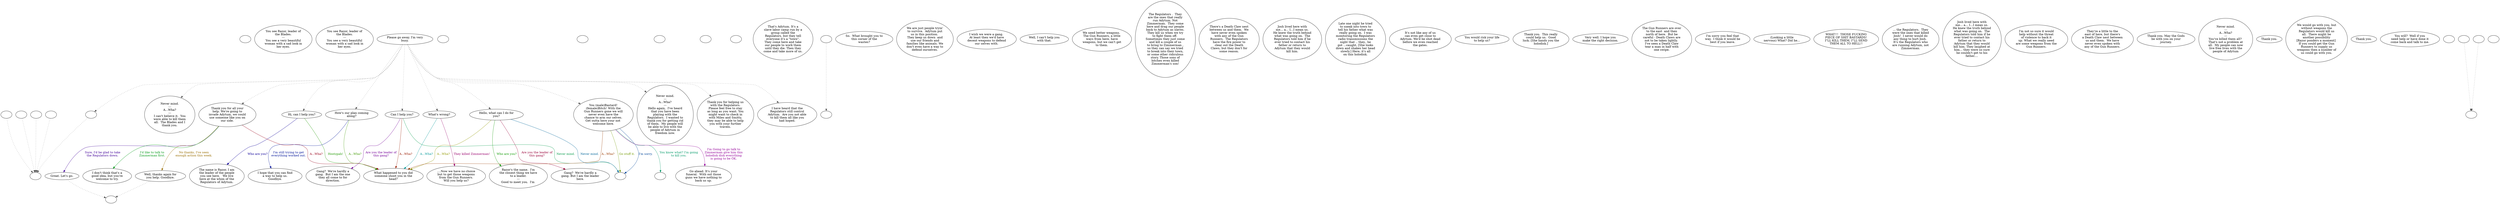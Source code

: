 digraph RAZOR {
  "Start" [style=filled       fillcolor="#FFFFFF"       color="#000000"]
  "Start" [label=""]
  "look_at_p_proc" [style=filled       fillcolor="#FFFFFF"       color="#000000"]
  "look_at_p_proc" [label="You see Razor, leader of\nthe Blades.\n---\nYou see a very beautiful\nwoman with a sad look in\nher eyes."]
  "description_p_proc" [style=filled       fillcolor="#FFFFFF"       color="#000000"]
  "description_p_proc" [label="You see Razor, leader of\nthe Blades.\n---\nYou see a very beautiful\nwoman with a sad look in\nher eyes."]
  "talk_p_proc" [style=filled       fillcolor="#FFFFFF"       color="#000000"]
  "talk_p_proc" -> "get_reaction" [style=dotted color="#555555"]
  "talk_p_proc" -> "Razor45" [style=dotted color="#555555"]
  "talk_p_proc" -> "Razor42" [style=dotted color="#555555"]
  "talk_p_proc" -> "Razor48" [style=dotted color="#555555"]
  "talk_p_proc" -> "RazorFin" [style=dotted color="#555555"]
  "talk_p_proc" -> "Razor33" [style=dotted color="#555555"]
  "talk_p_proc" -> "Razor20" [style=dotted color="#555555"]
  "talk_p_proc" -> "Razor26" [style=dotted color="#555555"]
  "talk_p_proc" -> "Razor30" [style=dotted color="#555555"]
  "talk_p_proc" -> "Razor46" [style=dotted color="#555555"]
  "talk_p_proc" -> "Razor01" [style=dotted color="#555555"]
  "talk_p_proc" -> "Razor37" [style=dotted color="#555555"]
  "talk_p_proc" [label="Please go away. I'm very\nbusy."]
  "damage_p_proc" [style=filled       fillcolor="#FFFFFF"       color="#000000"]
  "damage_p_proc" [label=""]
  "destroy_p_proc" [style=filled       fillcolor="#FFFFFF"       color="#000000"]
  "destroy_p_proc" [label=""]
  "critter_p_proc" [style=filled       fillcolor="#FFFFFF"       color="#000000"]
  "critter_p_proc" [label=""]
  "pickup_p_proc" [style=filled       fillcolor="#FFFFFF"       color="#000000"]
  "pickup_p_proc" [label=""]
  "map_update_p_proc" [style=filled       fillcolor="#FFFFFF"       color="#000000"]
  "map_update_p_proc" [label=""]
  "Razor01" [style=filled       fillcolor="#FFFFFF"       color="#000000"]
  "Razor01" [label="Hello, what can I do for\nyou?"]
  "Razor01" -> "Razor02" [label="Who are you?" color="#0C9900" fontcolor="#0C9900"]
  "Razor01" -> "Razor03" [label="Are you the leader of\nthis gang?" color="#990038" fontcolor="#990038"]
  "Razor01" -> "RazorEnd" [label="Never mind." color="#006599" fontcolor="#006599"]
  "Razor01" -> "Razor41" [label="A...Wha?" color="#929900" fontcolor="#929900"]
  "Razor02" [style=filled       fillcolor="#FFFFFF"       color="#000000"]
  "Razor02" [label="Razor's the name.  I'm\nthe closest thing we have\nto a leader.\n---\nGood to meet you.  I'm "]
  "Razor03" [style=filled       fillcolor="#FFFFFF"       color="#000000"]
  "Razor03" [label="Gang?  We're hardly a\ngang. But I am the leader\nhere."]
  "Razor04" [style=filled       fillcolor="#FFFFFF"       color="#000000"]
  "Razor04" [label="That's Adytum. It's a\nslave labor camp run by a\ngroup called the\nRegulators, but they tell\neveryone it's a \"town\".\nThey come here and take\nour people to work them\nuntil they die. Then they\ncome and take more of us."]
  "Razor04a" [style=filled       fillcolor="#FFFFFF"       color="#000000"]
  "Razor04a" -> "BottomReact" [style=dotted color="#555555"]
  "Razor04a" [label=""]
  "Razor05" [style=filled       fillcolor="#FFFFFF"       color="#000000"]
  "Razor05" [label="So.  What brought you to\nthis corner of the\nwastes?"]
  "Razor06" [style=filled       fillcolor="#FFFFFF"       color="#000000"]
  "Razor06" [label="We are just people tryin'\nto survive.  Adytum put\nus in this position. \nThey keep us down  and\nuse our friends and\nfamilies like animals. We\ndon't even have a way to\ndefend ourselves."]
  "Razor07" [style=filled       fillcolor="#FFFFFF"       color="#000000"]
  "Razor07" [label="I wish we were a gang. \nAt least then we'd have\ndecent weapons to defend\nour selves with."]
  "Razor08" [style=filled       fillcolor="#FFFFFF"       color="#000000"]
  "Razor08" [label="Well, I can't help you\nwith that."]
  "Razor09" [style=filled       fillcolor="#FFFFFF"       color="#000000"]
  "Razor09" [label="We need better weapons. \nThe Gun Runners, a little\nways from here, have\nweapons, but we can't get\nto them."]
  "Razor10" [style=filled       fillcolor="#FFFFFF"       color="#000000"]
  "Razor10" [label="The Regulators .  They\nare the ones that really\nrun Adytum. Not\nZimmerman.  They come\nhere and drag our people\nback to Adytum as slaves.\nThey kill us when we try\nto fight them off. \nSometimes they just come\nand kill a couple of us\nto bring to Zimmerman ,\nso they can say we tried\nto break into their town,\nor some other ridiculous\nstory. Those sons of\nbitches even killed\nZimmerman's son!"]
  "Razor11" [style=filled       fillcolor="#FFFFFF"       color="#000000"]
  "Razor11" [label="There's a Death Claw nest\nbetween us and them.  We\nhave never even spoken\nwith any of the Gun\nRunners.  The Regulators\nhave the fire power to\nclear out the Death\nClaws, but they don't for\nsome reason."]
  "Razor12" [style=filled       fillcolor="#FFFFFF"       color="#000000"]
  "Razor12" [label="Josh lived here with\nme... a... I...I mean us.\nHe knew the truth behind\nwhat was going on.  The\nRegulators told him if he\never tried to contact his\nfather or return to\nAdytum that they would\nkill him."]
  "Razor13" [style=filled       fillcolor="#FFFFFF"       color="#000000"]
  "Razor13" [label="Late one night he tried\nto sneak into town to\ntell his father what was\nreally going on.  I was\nmonitoring the Regulators\nradio transmissions the\nnight that .. they.. he\ngot ...caught. [She looks\ndown and shakes her head\nslowly.] Here, it's all\non this holodisk."]
  "Razor14" [style=filled       fillcolor="#FFFFFF"       color="#000000"]
  "Razor14" [label="It's not like any of us\ncan even get close to\nAdytum. We'd be shot dead\nbefore we even reached\nthe gates."]
  "Razor15" [style=filled       fillcolor="#FFFFFF"       color="#000000"]
  "Razor15" [label="You would risk your life\nto help us?"]
  "Razor16" [style=filled       fillcolor="#FFFFFF"       color="#000000"]
  "Razor16" [label="Thank you.  This really\ncould help us.  Good\nluck. [She hands you the\nholodisk.]"]
  "Razor17" [style=filled       fillcolor="#FFFFFF"       color="#000000"]
  "Razor17" [label="Very well. I hope you\nmake the right decision."]
  "Razor18" [style=filled       fillcolor="#FFFFFF"       color="#000000"]
  "Razor18" [label="The Gun Runners are over\nto the east  and then\nnorth of here.  But be\ncareful - Death Claws are\nnot to be taken lightly. \nI've seen a Death Claw\ntear a man in half with\none swipe."]
  "Razor19" [style=filled       fillcolor="#FFFFFF"       color="#000000"]
  "Razor19" [label="I'm sorry you feel that\nway.  I think it would be\nbest if you leave."]
  "Razor20" [style=filled       fillcolor="#FFFFFF"       color="#000000"]
  "Razor20" [label="Can I help you?"]
  "Razor20" -> "Razor21" [label="Are you the leader of\nthis gang?" color="#740099" fontcolor="#740099"]
  "Razor20" -> "RazorEnd" [label="Never mind." color="#009947" fontcolor="#009947"]
  "Razor20" -> "Razor41" [label="A...Wha?" color="#991A00" fontcolor="#991A00"]
  "Razor21" [style=filled       fillcolor="#FFFFFF"       color="#000000"]
  "Razor21" [label="Gang?  We're hardly a\ngang.  But I am the one\nthey all come to for\ndirection."]
  "Razor22" [style=filled       fillcolor="#FFFFFF"       color="#000000"]
  "Razor22" [label="(Looking a little\nnervous) What? Did he..."]
  "Razor22a" [style=filled       fillcolor="#FFFFFF"       color="#000000"]
  "Razor22a" [label=""]
  "Razor23" [style=filled       fillcolor="#FFFFFF"       color="#000000"]
  "Razor23" [label="WHAT!!!  THOSE FUCKING\nPIECE OF SHIT BASTARDS!\nI\"LL KILL THEM, I\"LL SEND\nTHEM ALL TO HELL!!"]
  "Razor24" [style=filled       fillcolor="#FFFFFF"       color="#000000"]
  "Razor24" [label="... the Regulators.  They\nwere the ones that killed\nJosh!  I never would do\nany thing to hurt Josh. \nIt's the Regulators who\nare running Adytum, not\nZimmerman."]
  "Razor25" [style=filled       fillcolor="#FFFFFF"       color="#000000"]
  "Razor25" [label="Josh lived here with\nme... a... I...I mean us.\nHe knew the truth behind\nwhat was going on.  The\nRegulators told him if he\never tried to contact his\nfather or return to\nAdytum that they would\nkill him. They laughed at\nhim... they were so sure\nhe couldn't get to his\nfather...."]
  "Razor26" [style=filled       fillcolor="#FFFFFF"       color="#000000"]
  "Razor26" [label="How's our plan coming\nalong?"]
  "Razor26" -> "Razor29" [label="I'm still trying to get\neverything worked out." color="#001299" fontcolor="#001299"]
  "Razor26" -> "Razor41" [label="A...Wha?" color="#3F9900" fontcolor="#3F9900"]
  "Razor27" [style=filled       fillcolor="#FFFFFF"       color="#000000"]
  "Razor27" [label="I'm not so sure it would\nhelp without the threat\nof violence to back it\nup. What we really need\nare some weapons from the\nGun Runners."]
  "Razor28" [style=filled       fillcolor="#FFFFFF"       color="#000000"]
  "Razor28" [label="They're a little to the\neast of here, but there's\na Death Claw nest between\nus and them.  We have\nnever even spoken with\nany of the Gun Runners."]
  "Razor29" [style=filled       fillcolor="#FFFFFF"       color="#000000"]
  "Razor29" [label="I hope that you can find\na way to help us.\nGoodbye."]
  "Razor30" [style=filled       fillcolor="#FFFFFF"       color="#000000"]
  "Razor30" [label="What's wrong?"]
  "Razor30" -> "Razor31" [label="They killed Zimmerman!" color="#99006C" fontcolor="#99006C"]
  "Razor30" -> "Razor41" [label="A...Wha?" color="#009899" fontcolor="#009899"]
  "Razor31" [style=filled       fillcolor="#FFFFFF"       color="#000000"]
  "Razor31" [label="....Now we have no choice\nbut to get those weapons\nfrom the Gun Runners.\nWill you help us?"]
  "Razor32" [style=filled       fillcolor="#FFFFFF"       color="#000000"]
  "Razor32" [label="Thank you. May the Gods\nbe with you on your\njourney."]
  "Razor33" [style=filled       fillcolor="#FFFFFF"       color="#000000"]
  "Razor33" [label="Thank you for all your\nhelp. We're going to\ninvade Adytum, we could\nuse someone like you on\nour side."]
  "Razor33" -> "Razor34" [label="No thanks, I've seen\nenough action this week." color="#996D00" fontcolor="#996D00"]
  "Razor33" -> "Razor35" [label="Sure, I'd be glad to take\nthe Regulators down." color="#410099" fontcolor="#410099"]
  "Razor33" -> "Razor36" [label="I'd like to talk to\nZimmerman first." color="#009914" fontcolor="#009914"]
  "Razor33" -> "Razor41" [label="A...Wha?" color="#990019" fontcolor="#990019"]
  "Razor34" [style=filled       fillcolor="#FFFFFF"       color="#000000"]
  "Razor34" -> "TopReact" [style=dotted color="#555555"]
  "Razor34" [label="Well, thanks again for\nyou help. Goodbye."]
  "Razor35" [style=filled       fillcolor="#FFFFFF"       color="#000000"]
  "Razor35" -> "TopReact" [style=dotted color="#555555"]
  "Razor35" [label="Great. Let's go."]
  "Razor36" [style=filled       fillcolor="#FFFFFF"       color="#000000"]
  "Razor36" [label="I don't think that's a\ngood idea, but you're\nwelcome to try."]
  "Razor37" [style=filled       fillcolor="#FFFFFF"       color="#000000"]
  "Razor37" [label="You (male)Bastard!\n(female)Bitch! With the\nGun Runners gone we will\nnever even have the\nchance to arm our selves.\nGet outta here your not \nwelcome here."]
  "Razor37" -> "RazorEnd" [label="I'm sorry." color="#004599" fontcolor="#004599"]
  "Razor37" -> "RazorEnd" [label="Go stuff it." color="#729900" fontcolor="#729900"]
  "Razor37" -> "Razor38" [label="I'm Going to go talk to\nZimmerman give him this\nholodisk disk everything\nis going to be OK." color="#930099" fontcolor="#930099"]
  "Razor37" -> "Razor22a" [label="You know what? I'm going\nto kill you." color="#009967" fontcolor="#009967"]
  "Razor37" -> "Razor41" [label="A...Wha?" color="#993A00" fontcolor="#993A00"]
  "Razor38" [style=filled       fillcolor="#FFFFFF"       color="#000000"]
  "Razor38" [label="Go ahead. It's your\nfuneral.  With out those\nguns we have nothing to\nback us up."]
  "Razor41" [style=filled       fillcolor="#FFFFFF"       color="#000000"]
  "Razor41" [label="What happened to you did\nsomeone shoot you in the\nhead?"]
  "Razor42" [style=filled       fillcolor="#FFFFFF"       color="#000000"]
  "Razor42" [label="Hi, can I help you?"]
  "Razor42" -> "Razor43" [label="Who are you?" color="#0D0099" fontcolor="#0D0099"]
  "Razor42" -> "Razor41" [label="Hootzpah!" color="#1F9900" fontcolor="#1F9900"]
  "Razor43" [style=filled       fillcolor="#FFFFFF"       color="#000000"]
  "Razor43" [label="The name is Razor, I am\nthe leader of the people\nyou see here.   We live\nhere at the whim of the\nRegulators of Adytum."]
  "Razor44" [style=filled       fillcolor="#FFFFFF"       color="#000000"]
  "Razor44" [label="Never mind.\n---\nA...Wha?\n---\nYou've killed them all? \nThat's not a problem at\nall.  My people can now\nlive free lives with the\npeople of Adytum"]
  "Razor45" [style=filled       fillcolor="#FFFFFF"       color="#000000"]
  "Razor45" [label="Never mind.\n---\nA...Wha?\n---\nI can't believe it.  You\nwere able to kill them\nall.  The Blades and I\nthank you."]
  "Razor46" [style=filled       fillcolor="#FFFFFF"       color="#000000"]
  "Razor46" [label="I have heard that the\nRegulators still control\nAdytum.  Are you not able\nto kill them all like you\nhad hoped."]
  "Razor46a" [style=filled       fillcolor="#FFFFFF"       color="#000000"]
  "Razor46a" [label="Thank you."]
  "Razor47" [style=filled       fillcolor="#FFFFFF"       color="#000000"]
  "Razor47" [label="We would go with you, but\nwithout weapons the\nRegulators would kill us\nall.  There might be\nanother possibility\n[Razor ponders a moment] \nIf you could get the Gun\nRunners to supply us\nweapons then a number of\nus could go with you."]
  "Razor47a" [style=filled       fillcolor="#FFFFFF"       color="#000000"]
  "Razor47a" [label="Thank you."]
  "Razor48" [style=filled       fillcolor="#FFFFFF"       color="#000000"]
  "Razor48" [label="Never mind.\n---\nA...Wha?\n---\nHello again,  I've heard\nthat you have been\nplaying with the\nRegulators.  I wanted to\nthank you for getting rid\nof them.  My people will\nbe able to live with the\npeople of Adytum in\nfreedom now."]
  "RazorFin" [style=filled       fillcolor="#FFFFFF"       color="#000000"]
  "RazorFin" [label="Thank you for helping us\nwith the Regulators.\nPlease feel free to stay\nas long as you want. You\nmight want to check in\nwith Miles and Smitty,\nthey may be able to help\nyou with your further\ntravels."]
  "RazorReg" [style=filled       fillcolor="#FFFFFF"       color="#000000"]
  "RazorReg" [label="You will?  Well if you\nneed help or have done it\ncome back and talk to me."]
  "RazorEnd" [style=filled       fillcolor="#FFFFFF"       color="#000000"]
  "RazorEnd" [label=""]
  "RemoveBlades" [style=filled       fillcolor="#FFFFFF"       color="#000000"]
  "RemoveBlades" [label=""]
  "get_reaction" [style=filled       fillcolor="#FFFFFF"       color="#000000"]
  "get_reaction" -> "ReactToLevel" [style=dotted color="#555555"]
  "get_reaction" [label=""]
  "ReactToLevel" [style=filled       fillcolor="#FFFFFF"       color="#000000"]
  "ReactToLevel" [label=""]
  "LevelToReact" [style=filled       fillcolor="#FFFFFF"       color="#000000"]
  "LevelToReact" [label=""]
  "UpReact" [style=filled       fillcolor="#FFFFFF"       color="#000000"]
  "UpReact" -> "ReactToLevel" [style=dotted color="#555555"]
  "UpReact" [label=""]
  "DownReact" [style=filled       fillcolor="#FFFFFF"       color="#000000"]
  "DownReact" -> "ReactToLevel" [style=dotted color="#555555"]
  "DownReact" [label=""]
  "BottomReact" [style=filled       fillcolor="#FFFFFF"       color="#000000"]
  "BottomReact" [label=""]
  "TopReact" [style=filled       fillcolor="#FFFFFF"       color="#000000"]
  "TopReact" [label=""]
  "BigUpReact" [style=filled       fillcolor="#FFFFFF"       color="#000000"]
  "BigUpReact" -> "ReactToLevel" [style=dotted color="#555555"]
  "BigUpReact" [label=""]
  "BigDownReact" [style=filled       fillcolor="#FFFFFF"       color="#000000"]
  "BigDownReact" -> "ReactToLevel" [style=dotted color="#555555"]
  "BigDownReact" [label=""]
  "UpReactLevel" [style=filled       fillcolor="#FFFFFF"       color="#000000"]
  "UpReactLevel" -> "LevelToReact" [style=dotted color="#555555"]
  "UpReactLevel" [label=""]
  "DownReactLevel" [style=filled       fillcolor="#FFFFFF"       color="#000000"]
  "DownReactLevel" -> "LevelToReact" [style=dotted color="#555555"]
  "DownReactLevel" [label=""]
  "Goodbyes" [style=filled       fillcolor="#FFFFFF"       color="#000000"]
  "Goodbyes" [label=""]
}